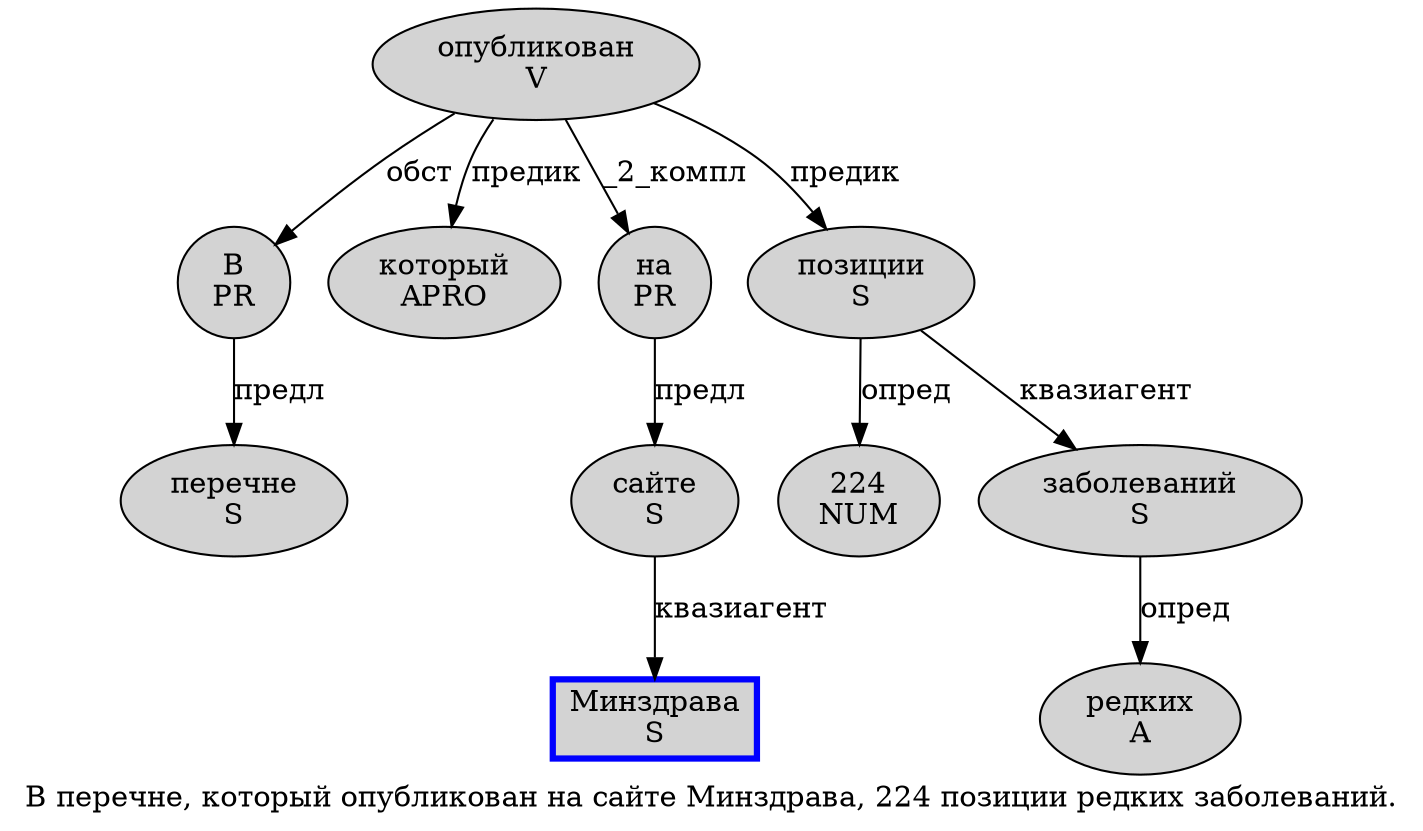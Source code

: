 digraph SENTENCE_495 {
	graph [label="В перечне, который опубликован на сайте Минздрава, 224 позиции редких заболеваний."]
	node [style=filled]
		0 [label="В
PR" color="" fillcolor=lightgray penwidth=1 shape=ellipse]
		1 [label="перечне
S" color="" fillcolor=lightgray penwidth=1 shape=ellipse]
		3 [label="который
APRO" color="" fillcolor=lightgray penwidth=1 shape=ellipse]
		4 [label="опубликован
V" color="" fillcolor=lightgray penwidth=1 shape=ellipse]
		5 [label="на
PR" color="" fillcolor=lightgray penwidth=1 shape=ellipse]
		6 [label="сайте
S" color="" fillcolor=lightgray penwidth=1 shape=ellipse]
		7 [label="Минздрава
S" color=blue fillcolor=lightgray penwidth=3 shape=box]
		9 [label="224
NUM" color="" fillcolor=lightgray penwidth=1 shape=ellipse]
		10 [label="позиции
S" color="" fillcolor=lightgray penwidth=1 shape=ellipse]
		11 [label="редких
A" color="" fillcolor=lightgray penwidth=1 shape=ellipse]
		12 [label="заболеваний
S" color="" fillcolor=lightgray penwidth=1 shape=ellipse]
			12 -> 11 [label="опред"]
			5 -> 6 [label="предл"]
			0 -> 1 [label="предл"]
			10 -> 9 [label="опред"]
			10 -> 12 [label="квазиагент"]
			6 -> 7 [label="квазиагент"]
			4 -> 0 [label="обст"]
			4 -> 3 [label="предик"]
			4 -> 5 [label="_2_компл"]
			4 -> 10 [label="предик"]
}